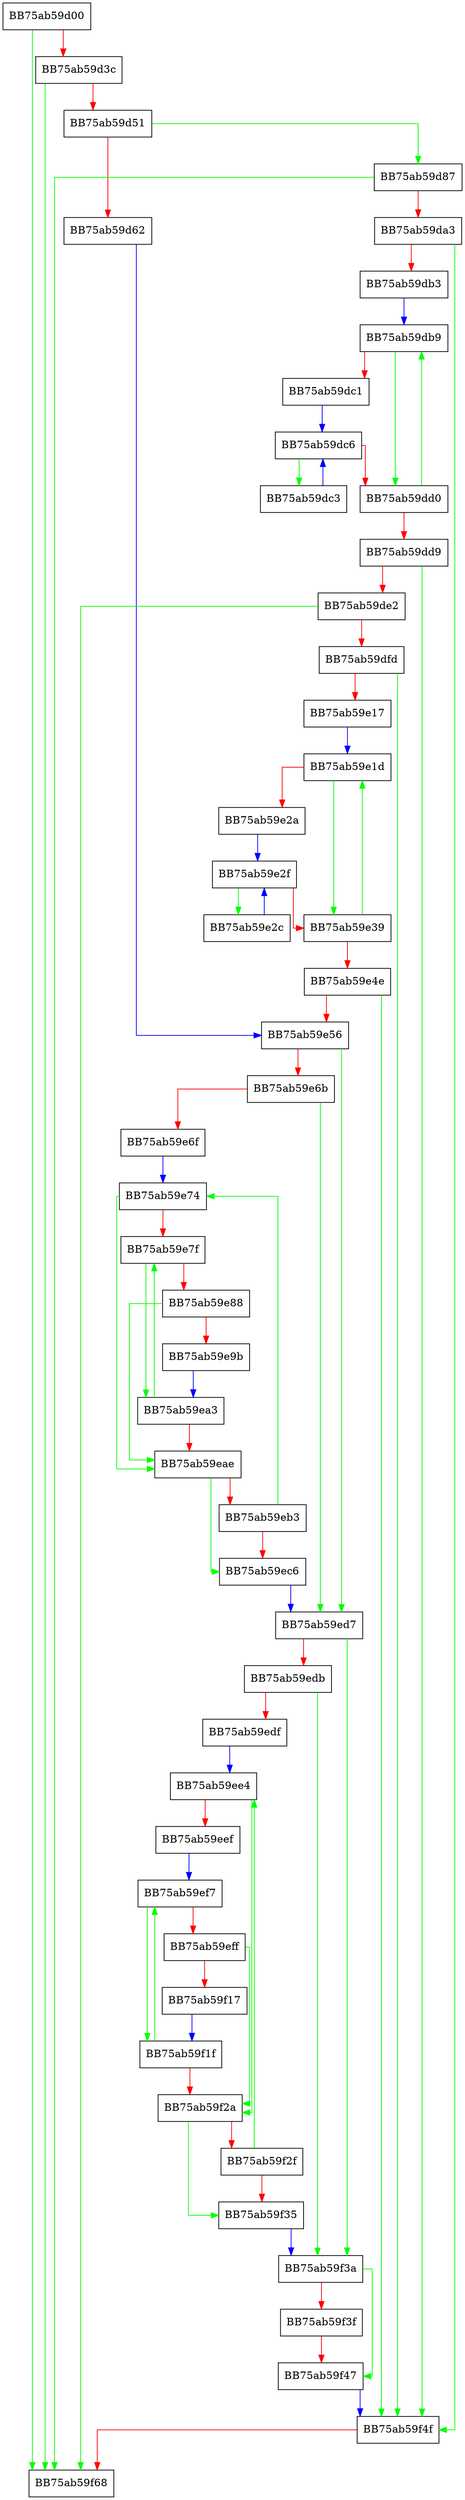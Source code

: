 digraph trimFunc {
  node [shape="box"];
  graph [splines=ortho];
  BB75ab59d00 -> BB75ab59f68 [color="green"];
  BB75ab59d00 -> BB75ab59d3c [color="red"];
  BB75ab59d3c -> BB75ab59f68 [color="green"];
  BB75ab59d3c -> BB75ab59d51 [color="red"];
  BB75ab59d51 -> BB75ab59d87 [color="green"];
  BB75ab59d51 -> BB75ab59d62 [color="red"];
  BB75ab59d62 -> BB75ab59e56 [color="blue"];
  BB75ab59d87 -> BB75ab59f68 [color="green"];
  BB75ab59d87 -> BB75ab59da3 [color="red"];
  BB75ab59da3 -> BB75ab59f4f [color="green"];
  BB75ab59da3 -> BB75ab59db3 [color="red"];
  BB75ab59db3 -> BB75ab59db9 [color="blue"];
  BB75ab59db9 -> BB75ab59dd0 [color="green"];
  BB75ab59db9 -> BB75ab59dc1 [color="red"];
  BB75ab59dc1 -> BB75ab59dc6 [color="blue"];
  BB75ab59dc3 -> BB75ab59dc6 [color="blue"];
  BB75ab59dc6 -> BB75ab59dc3 [color="green"];
  BB75ab59dc6 -> BB75ab59dd0 [color="red"];
  BB75ab59dd0 -> BB75ab59db9 [color="green"];
  BB75ab59dd0 -> BB75ab59dd9 [color="red"];
  BB75ab59dd9 -> BB75ab59f4f [color="green"];
  BB75ab59dd9 -> BB75ab59de2 [color="red"];
  BB75ab59de2 -> BB75ab59f68 [color="green"];
  BB75ab59de2 -> BB75ab59dfd [color="red"];
  BB75ab59dfd -> BB75ab59f4f [color="green"];
  BB75ab59dfd -> BB75ab59e17 [color="red"];
  BB75ab59e17 -> BB75ab59e1d [color="blue"];
  BB75ab59e1d -> BB75ab59e39 [color="green"];
  BB75ab59e1d -> BB75ab59e2a [color="red"];
  BB75ab59e2a -> BB75ab59e2f [color="blue"];
  BB75ab59e2c -> BB75ab59e2f [color="blue"];
  BB75ab59e2f -> BB75ab59e2c [color="green"];
  BB75ab59e2f -> BB75ab59e39 [color="red"];
  BB75ab59e39 -> BB75ab59e1d [color="green"];
  BB75ab59e39 -> BB75ab59e4e [color="red"];
  BB75ab59e4e -> BB75ab59f4f [color="green"];
  BB75ab59e4e -> BB75ab59e56 [color="red"];
  BB75ab59e56 -> BB75ab59ed7 [color="green"];
  BB75ab59e56 -> BB75ab59e6b [color="red"];
  BB75ab59e6b -> BB75ab59ed7 [color="green"];
  BB75ab59e6b -> BB75ab59e6f [color="red"];
  BB75ab59e6f -> BB75ab59e74 [color="blue"];
  BB75ab59e74 -> BB75ab59eae [color="green"];
  BB75ab59e74 -> BB75ab59e7f [color="red"];
  BB75ab59e7f -> BB75ab59ea3 [color="green"];
  BB75ab59e7f -> BB75ab59e88 [color="red"];
  BB75ab59e88 -> BB75ab59eae [color="green"];
  BB75ab59e88 -> BB75ab59e9b [color="red"];
  BB75ab59e9b -> BB75ab59ea3 [color="blue"];
  BB75ab59ea3 -> BB75ab59e7f [color="green"];
  BB75ab59ea3 -> BB75ab59eae [color="red"];
  BB75ab59eae -> BB75ab59ec6 [color="green"];
  BB75ab59eae -> BB75ab59eb3 [color="red"];
  BB75ab59eb3 -> BB75ab59e74 [color="green"];
  BB75ab59eb3 -> BB75ab59ec6 [color="red"];
  BB75ab59ec6 -> BB75ab59ed7 [color="blue"];
  BB75ab59ed7 -> BB75ab59f3a [color="green"];
  BB75ab59ed7 -> BB75ab59edb [color="red"];
  BB75ab59edb -> BB75ab59f3a [color="green"];
  BB75ab59edb -> BB75ab59edf [color="red"];
  BB75ab59edf -> BB75ab59ee4 [color="blue"];
  BB75ab59ee4 -> BB75ab59f2a [color="green"];
  BB75ab59ee4 -> BB75ab59eef [color="red"];
  BB75ab59eef -> BB75ab59ef7 [color="blue"];
  BB75ab59ef7 -> BB75ab59f1f [color="green"];
  BB75ab59ef7 -> BB75ab59eff [color="red"];
  BB75ab59eff -> BB75ab59f2a [color="green"];
  BB75ab59eff -> BB75ab59f17 [color="red"];
  BB75ab59f17 -> BB75ab59f1f [color="blue"];
  BB75ab59f1f -> BB75ab59ef7 [color="green"];
  BB75ab59f1f -> BB75ab59f2a [color="red"];
  BB75ab59f2a -> BB75ab59f35 [color="green"];
  BB75ab59f2a -> BB75ab59f2f [color="red"];
  BB75ab59f2f -> BB75ab59ee4 [color="green"];
  BB75ab59f2f -> BB75ab59f35 [color="red"];
  BB75ab59f35 -> BB75ab59f3a [color="blue"];
  BB75ab59f3a -> BB75ab59f47 [color="green"];
  BB75ab59f3a -> BB75ab59f3f [color="red"];
  BB75ab59f3f -> BB75ab59f47 [color="red"];
  BB75ab59f47 -> BB75ab59f4f [color="blue"];
  BB75ab59f4f -> BB75ab59f68 [color="red"];
}
